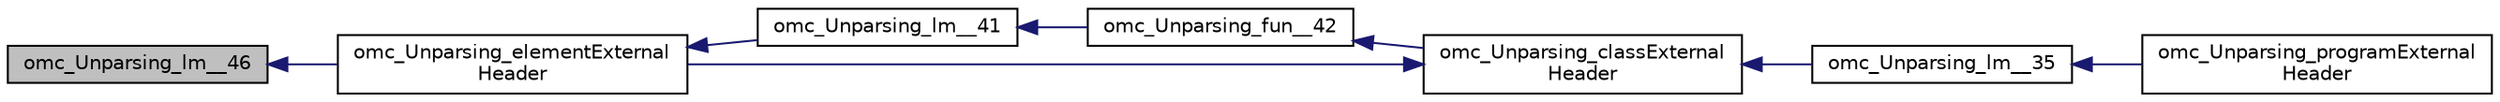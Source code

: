 digraph "omc_Unparsing_lm__46"
{
  edge [fontname="Helvetica",fontsize="10",labelfontname="Helvetica",labelfontsize="10"];
  node [fontname="Helvetica",fontsize="10",shape=record];
  rankdir="LR";
  Node470 [label="omc_Unparsing_lm__46",height=0.2,width=0.4,color="black", fillcolor="grey75", style="filled", fontcolor="black"];
  Node470 -> Node471 [dir="back",color="midnightblue",fontsize="10",style="solid",fontname="Helvetica"];
  Node471 [label="omc_Unparsing_elementExternal\lHeader",height=0.2,width=0.4,color="black", fillcolor="white", style="filled",URL="$da/ddc/_unparsing_8h.html#af7e35eb42130b34ad401aeb96832b89d"];
  Node471 -> Node472 [dir="back",color="midnightblue",fontsize="10",style="solid",fontname="Helvetica"];
  Node472 [label="omc_Unparsing_lm__41",height=0.2,width=0.4,color="black", fillcolor="white", style="filled",URL="$d0/dea/_unparsing_8c.html#a6a556813bb35157a33a2e1b29c4c9af6"];
  Node472 -> Node473 [dir="back",color="midnightblue",fontsize="10",style="solid",fontname="Helvetica"];
  Node473 [label="omc_Unparsing_fun__42",height=0.2,width=0.4,color="black", fillcolor="white", style="filled",URL="$d0/dea/_unparsing_8c.html#a4723e7a309ffdbf538b81157861b63f6"];
  Node473 -> Node474 [dir="back",color="midnightblue",fontsize="10",style="solid",fontname="Helvetica"];
  Node474 [label="omc_Unparsing_classExternal\lHeader",height=0.2,width=0.4,color="black", fillcolor="white", style="filled",URL="$da/ddc/_unparsing_8h.html#a0de99266167751382b0937250c9084a1"];
  Node474 -> Node471 [dir="back",color="midnightblue",fontsize="10",style="solid",fontname="Helvetica"];
  Node474 -> Node475 [dir="back",color="midnightblue",fontsize="10",style="solid",fontname="Helvetica"];
  Node475 [label="omc_Unparsing_lm__35",height=0.2,width=0.4,color="black", fillcolor="white", style="filled",URL="$d0/dea/_unparsing_8c.html#ad7c09988d1489ad83092936650559dd8"];
  Node475 -> Node476 [dir="back",color="midnightblue",fontsize="10",style="solid",fontname="Helvetica"];
  Node476 [label="omc_Unparsing_programExternal\lHeader",height=0.2,width=0.4,color="black", fillcolor="white", style="filled",URL="$da/ddc/_unparsing_8h.html#a8addb3bcaa0d2e5b3ba9b6d98a3528be"];
}
